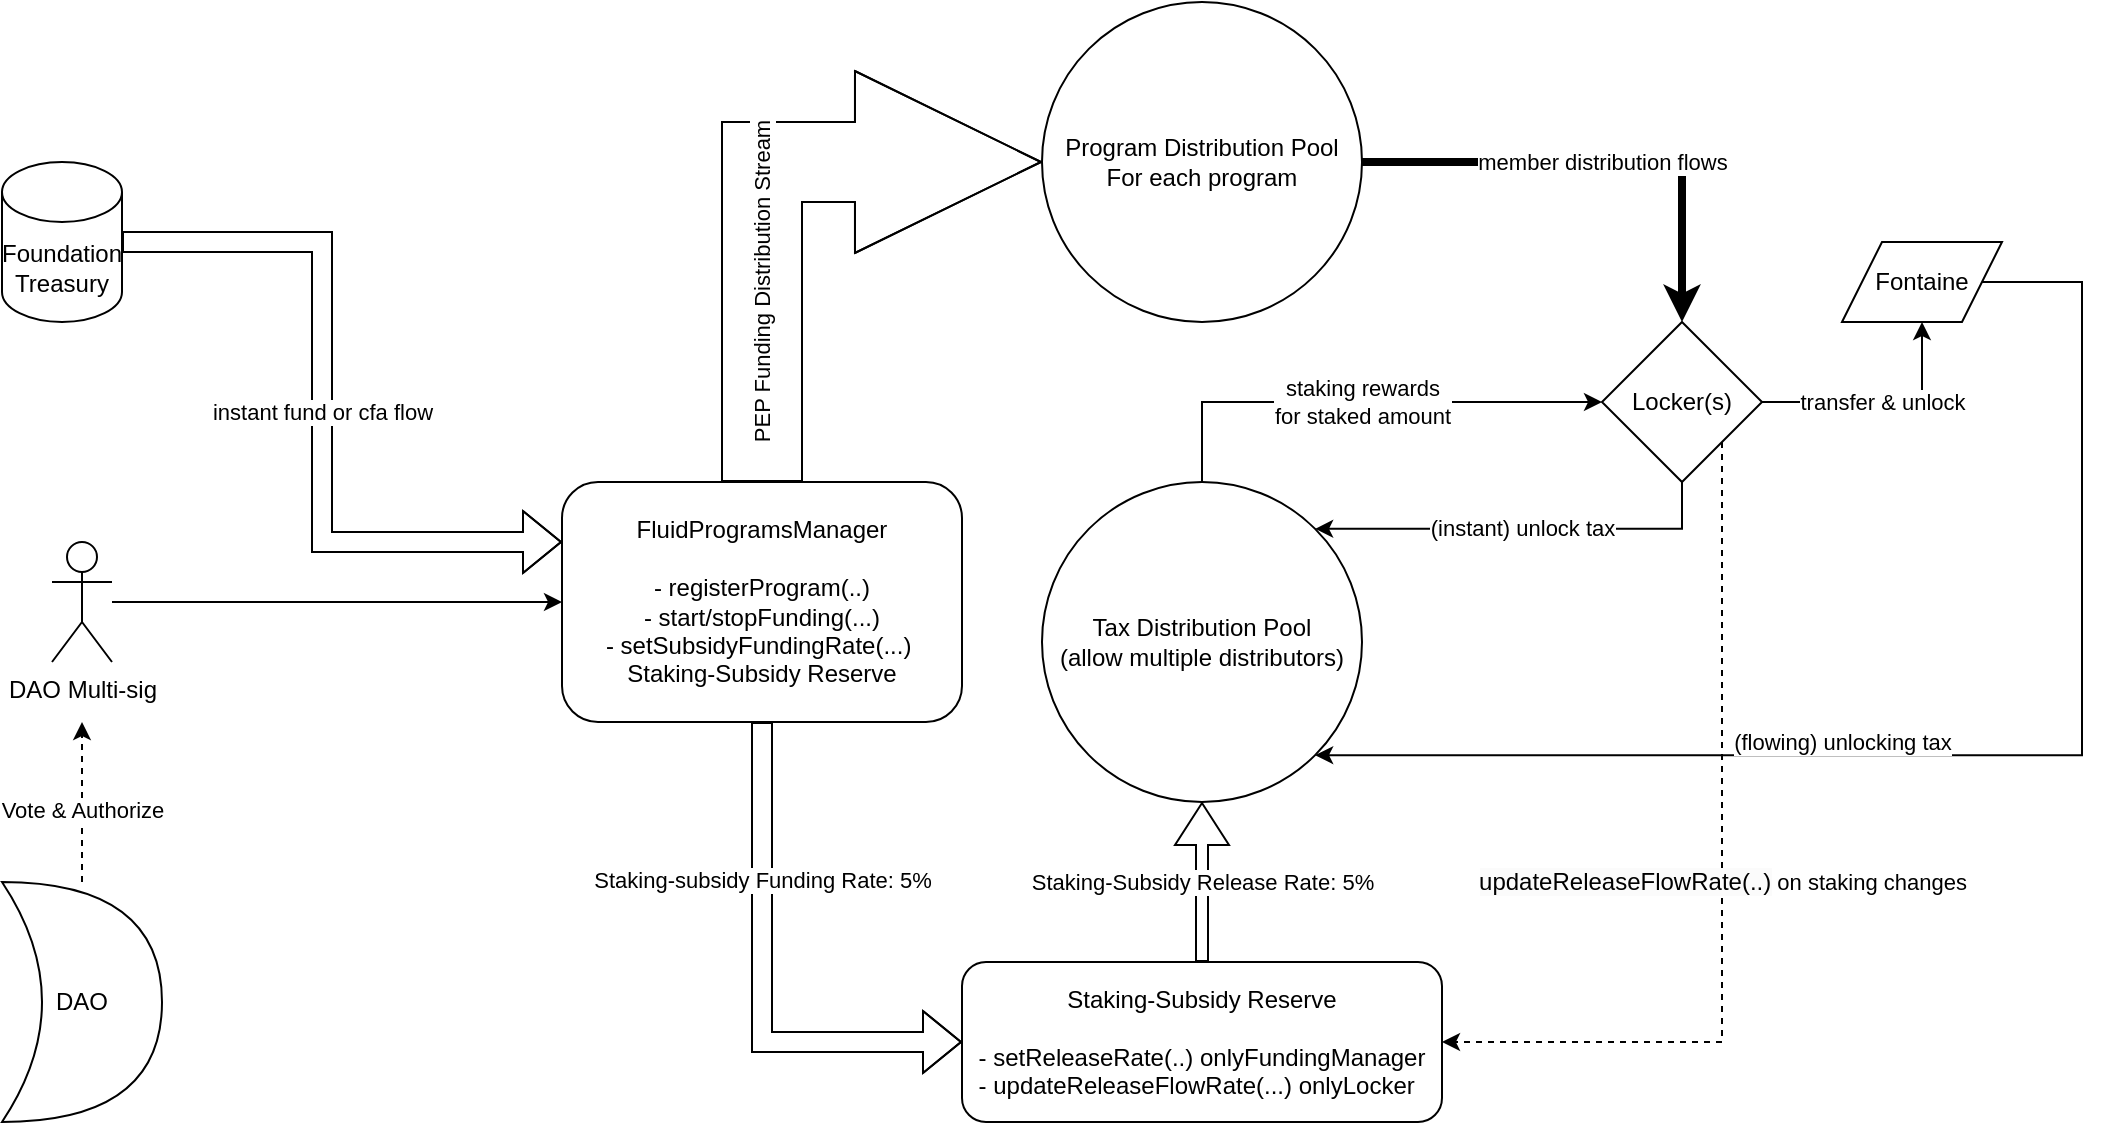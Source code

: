 <mxfile version="24.7.17">
  <diagram id="fZaOFZF0WYeOhrvYBxzz" name="System View">
    <mxGraphModel dx="1091" dy="1053" grid="1" gridSize="10" guides="1" tooltips="1" connect="1" arrows="1" fold="1" page="1" pageScale="1" pageWidth="1169" pageHeight="827" math="0" shadow="0">
      <root>
        <mxCell id="0" />
        <mxCell id="1" parent="0" />
        <mxCell id="MLglsYfPj2o7Z06wu8wH-1" value="PEP Funding Distribution Stream" style="shape=flexArrow;endArrow=classic;html=1;rounded=0;width=40;endSize=30.67;endWidth=50;exitX=0.5;exitY=0;exitDx=0;exitDy=0;verticalAlign=middle;horizontal=0;" edge="1" parent="1" source="MLglsYfPj2o7Z06wu8wH-15">
          <mxGeometry x="-0.333" width="50" height="50" relative="1" as="geometry">
            <mxPoint x="320" y="200" as="sourcePoint" />
            <mxPoint x="600" y="200" as="targetPoint" />
            <Array as="points">
              <mxPoint x="460" y="200" />
            </Array>
            <mxPoint as="offset" />
          </mxGeometry>
        </mxCell>
        <mxCell id="MLglsYfPj2o7Z06wu8wH-2" value="member distribution flows" style="edgeStyle=orthogonalEdgeStyle;rounded=0;orthogonalLoop=1;jettySize=auto;html=1;entryX=0.5;entryY=0;entryDx=0;entryDy=0;exitX=1;exitY=0.5;exitDx=0;exitDy=0;strokeWidth=4;strokeColor=default;" edge="1" parent="1" source="MLglsYfPj2o7Z06wu8wH-3" target="MLglsYfPj2o7Z06wu8wH-7">
          <mxGeometry relative="1" as="geometry" />
        </mxCell>
        <mxCell id="MLglsYfPj2o7Z06wu8wH-3" value="Program Distribution Pool&lt;br&gt;For each program" style="ellipse;whiteSpace=wrap;html=1;" vertex="1" parent="1">
          <mxGeometry x="600" y="120" width="160" height="160" as="geometry" />
        </mxCell>
        <mxCell id="MLglsYfPj2o7Z06wu8wH-4" value="(instant) unlock tax" style="edgeStyle=orthogonalEdgeStyle;rounded=0;orthogonalLoop=1;jettySize=auto;html=1;entryX=1;entryY=0;entryDx=0;entryDy=0;exitX=0.5;exitY=1;exitDx=0;exitDy=0;" edge="1" parent="1" source="MLglsYfPj2o7Z06wu8wH-7" target="MLglsYfPj2o7Z06wu8wH-9">
          <mxGeometry relative="1" as="geometry" />
        </mxCell>
        <mxCell id="MLglsYfPj2o7Z06wu8wH-5" value="&lt;span style=&quot;font-size: 12px; text-align: left; text-wrap: wrap; background-color: rgb(251, 251, 251);&quot;&gt;updateReleaseFlowRate(..)&lt;/span&gt;&amp;nbsp;on staking changes" style="edgeStyle=orthogonalEdgeStyle;rounded=0;orthogonalLoop=1;jettySize=auto;html=1;entryX=1;entryY=0.5;entryDx=0;entryDy=0;dashed=1;exitX=1;exitY=1;exitDx=0;exitDy=0;" edge="1" parent="1" source="MLglsYfPj2o7Z06wu8wH-7" target="MLglsYfPj2o7Z06wu8wH-13">
          <mxGeometry relative="1" as="geometry">
            <Array as="points">
              <mxPoint x="940" y="640" />
            </Array>
          </mxGeometry>
        </mxCell>
        <mxCell id="MLglsYfPj2o7Z06wu8wH-6" value="transfer &amp;amp; unlock" style="edgeStyle=orthogonalEdgeStyle;rounded=0;orthogonalLoop=1;jettySize=auto;html=1;entryX=0.5;entryY=1;entryDx=0;entryDy=0;" edge="1" parent="1" source="MLglsYfPj2o7Z06wu8wH-7" target="MLglsYfPj2o7Z06wu8wH-11">
          <mxGeometry relative="1" as="geometry" />
        </mxCell>
        <mxCell id="MLglsYfPj2o7Z06wu8wH-7" value="Locker(s)" style="rhombus;whiteSpace=wrap;html=1;" vertex="1" parent="1">
          <mxGeometry x="880" y="280" width="80" height="80" as="geometry" />
        </mxCell>
        <mxCell id="MLglsYfPj2o7Z06wu8wH-8" value="staking rewards&lt;br&gt;for staked amount" style="edgeStyle=orthogonalEdgeStyle;rounded=0;orthogonalLoop=1;jettySize=auto;html=1;entryX=0;entryY=0.5;entryDx=0;entryDy=0;exitX=0.5;exitY=0;exitDx=0;exitDy=0;" edge="1" parent="1" source="MLglsYfPj2o7Z06wu8wH-9" target="MLglsYfPj2o7Z06wu8wH-7">
          <mxGeometry relative="1" as="geometry">
            <mxPoint x="680" y="350" as="sourcePoint" />
          </mxGeometry>
        </mxCell>
        <mxCell id="MLglsYfPj2o7Z06wu8wH-9" value="Tax Distribution Pool&lt;br&gt;(allow multiple distributors)" style="ellipse;whiteSpace=wrap;html=1;" vertex="1" parent="1">
          <mxGeometry x="600" y="360" width="160" height="160" as="geometry" />
        </mxCell>
        <mxCell id="MLglsYfPj2o7Z06wu8wH-10" value="(flowing) unlocking tax" style="edgeStyle=orthogonalEdgeStyle;rounded=0;orthogonalLoop=1;jettySize=auto;html=1;entryX=1;entryY=1;entryDx=0;entryDy=0;exitX=1;exitY=0.5;exitDx=0;exitDy=0;" edge="1" parent="1" source="MLglsYfPj2o7Z06wu8wH-11" target="MLglsYfPj2o7Z06wu8wH-9">
          <mxGeometry x="0.214" y="-7" relative="1" as="geometry">
            <mxPoint x="1070" y="290" as="sourcePoint" />
            <mxPoint x="755.04" y="492.08" as="targetPoint" />
            <Array as="points">
              <mxPoint x="1120" y="260" />
              <mxPoint x="1120" y="497" />
            </Array>
            <mxPoint as="offset" />
          </mxGeometry>
        </mxCell>
        <mxCell id="MLglsYfPj2o7Z06wu8wH-11" value="Fontaine" style="shape=parallelogram;perimeter=parallelogramPerimeter;whiteSpace=wrap;html=1;fixedSize=1;" vertex="1" parent="1">
          <mxGeometry x="1000" y="240" width="80" height="40" as="geometry" />
        </mxCell>
        <mxCell id="MLglsYfPj2o7Z06wu8wH-12" value="Staking-subsidy Funding Rate: 5%" style="shape=flexArrow;endArrow=classic;html=1;rounded=0;entryX=0;entryY=0.5;entryDx=0;entryDy=0;exitX=0.5;exitY=1;exitDx=0;exitDy=0;" edge="1" parent="1" source="MLglsYfPj2o7Z06wu8wH-15" target="MLglsYfPj2o7Z06wu8wH-13">
          <mxGeometry x="-0.392" width="50" height="50" relative="1" as="geometry">
            <mxPoint x="340" y="460" as="sourcePoint" />
            <mxPoint x="510" y="570" as="targetPoint" />
            <Array as="points">
              <mxPoint x="460" y="640" />
            </Array>
            <mxPoint as="offset" />
          </mxGeometry>
        </mxCell>
        <mxCell id="MLglsYfPj2o7Z06wu8wH-13" value="Staking-Subsidy Reserve&lt;br&gt;&lt;br&gt;&lt;div style=&quot;text-align: left;&quot;&gt;- setReleaseRate(..) onlyFundingManager&lt;/div&gt;&lt;div style=&quot;text-align: left;&quot;&gt;- updateReleaseFlowRate(...) onlyLocker&lt;/div&gt;" style="rounded=1;whiteSpace=wrap;html=1;" vertex="1" parent="1">
          <mxGeometry x="560" y="600" width="240" height="80" as="geometry" />
        </mxCell>
        <mxCell id="MLglsYfPj2o7Z06wu8wH-14" value="Staking-Subsidy Release Rate: 5%" style="shape=flexArrow;endArrow=classic;html=1;rounded=0;entryX=0.5;entryY=1;entryDx=0;entryDy=0;exitX=0.5;exitY=0;exitDx=0;exitDy=0;width=6;endSize=6.67;" edge="1" parent="1" source="MLglsYfPj2o7Z06wu8wH-13" target="MLglsYfPj2o7Z06wu8wH-9">
          <mxGeometry width="50" height="50" relative="1" as="geometry">
            <mxPoint x="660" y="590" as="sourcePoint" />
            <mxPoint x="710" y="540" as="targetPoint" />
            <mxPoint as="offset" />
          </mxGeometry>
        </mxCell>
        <mxCell id="MLglsYfPj2o7Z06wu8wH-15" value="FluidProgramsManager&lt;br&gt;&lt;br&gt;- registerProgram(..)&lt;br&gt;- start/stopFunding(...)&lt;div&gt;- setSubsidyFundingRate(...)&amp;nbsp;&lt;br&gt;&lt;div&gt;Staking-Subsidy Reserve&lt;/div&gt;&lt;/div&gt;" style="rounded=1;whiteSpace=wrap;html=1;" vertex="1" parent="1">
          <mxGeometry x="360" y="360" width="200" height="120" as="geometry" />
        </mxCell>
        <mxCell id="MLglsYfPj2o7Z06wu8wH-16" value="instant fund or cfa flow" style="shape=flexArrow;endArrow=classic;html=1;rounded=0;entryX=0;entryY=0.25;entryDx=0;entryDy=0;exitX=1;exitY=0.5;exitDx=0;exitDy=0;exitPerimeter=0;" edge="1" parent="1" source="MLglsYfPj2o7Z06wu8wH-19" target="MLglsYfPj2o7Z06wu8wH-15">
          <mxGeometry width="50" height="50" relative="1" as="geometry">
            <mxPoint x="170" y="260" as="sourcePoint" />
            <mxPoint x="250" y="420" as="targetPoint" />
            <Array as="points">
              <mxPoint x="240" y="240" />
              <mxPoint x="240" y="390" />
            </Array>
          </mxGeometry>
        </mxCell>
        <mxCell id="MLglsYfPj2o7Z06wu8wH-17" style="edgeStyle=orthogonalEdgeStyle;rounded=0;orthogonalLoop=1;jettySize=auto;html=1;entryX=0;entryY=0.5;entryDx=0;entryDy=0;" edge="1" parent="1" source="MLglsYfPj2o7Z06wu8wH-18" target="MLglsYfPj2o7Z06wu8wH-15">
          <mxGeometry relative="1" as="geometry" />
        </mxCell>
        <mxCell id="MLglsYfPj2o7Z06wu8wH-18" value="DAO Multi-sig" style="shape=umlActor;verticalLabelPosition=bottom;verticalAlign=top;html=1;outlineConnect=0;" vertex="1" parent="1">
          <mxGeometry x="105" y="390" width="30" height="60" as="geometry" />
        </mxCell>
        <mxCell id="MLglsYfPj2o7Z06wu8wH-19" value="Foundation&lt;br&gt;Treasury" style="shape=cylinder3;whiteSpace=wrap;html=1;boundedLbl=1;backgroundOutline=1;size=15;" vertex="1" parent="1">
          <mxGeometry x="80" y="200" width="60" height="80" as="geometry" />
        </mxCell>
        <mxCell id="MLglsYfPj2o7Z06wu8wH-20" value="Vote &amp;amp; Authorize" style="edgeStyle=orthogonalEdgeStyle;rounded=0;orthogonalLoop=1;jettySize=auto;html=1;dashed=1;" edge="1" parent="1" source="MLglsYfPj2o7Z06wu8wH-21">
          <mxGeometry x="-0.091" relative="1" as="geometry">
            <mxPoint x="120" y="480" as="targetPoint" />
            <mxPoint as="offset" />
          </mxGeometry>
        </mxCell>
        <mxCell id="MLglsYfPj2o7Z06wu8wH-21" value="DAO" style="shape=xor;whiteSpace=wrap;html=1;" vertex="1" parent="1">
          <mxGeometry x="80" y="560" width="80" height="120" as="geometry" />
        </mxCell>
      </root>
    </mxGraphModel>
  </diagram>
</mxfile>
